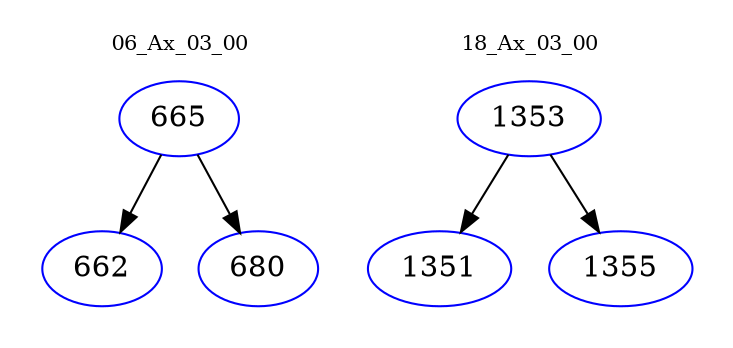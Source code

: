 digraph{
subgraph cluster_0 {
color = white
label = "06_Ax_03_00";
fontsize=10;
T0_665 [label="665", color="blue"]
T0_665 -> T0_662 [color="black"]
T0_662 [label="662", color="blue"]
T0_665 -> T0_680 [color="black"]
T0_680 [label="680", color="blue"]
}
subgraph cluster_1 {
color = white
label = "18_Ax_03_00";
fontsize=10;
T1_1353 [label="1353", color="blue"]
T1_1353 -> T1_1351 [color="black"]
T1_1351 [label="1351", color="blue"]
T1_1353 -> T1_1355 [color="black"]
T1_1355 [label="1355", color="blue"]
}
}
